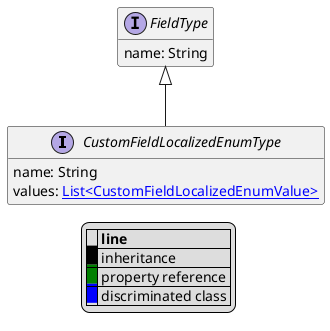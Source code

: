 @startuml

hide empty fields
hide empty methods
legend
|= |= line |
|<back:black>   </back>| inheritance |
|<back:green>   </back>| property reference |
|<back:blue>   </back>| discriminated class |
endlegend
interface CustomFieldLocalizedEnumType [[CustomFieldLocalizedEnumType.svg]] extends FieldType {
    name: String
    values: [[CustomFieldLocalizedEnumValue.svg List<CustomFieldLocalizedEnumValue>]]
}
interface FieldType [[FieldType.svg]]  {
    name: String
}





@enduml
